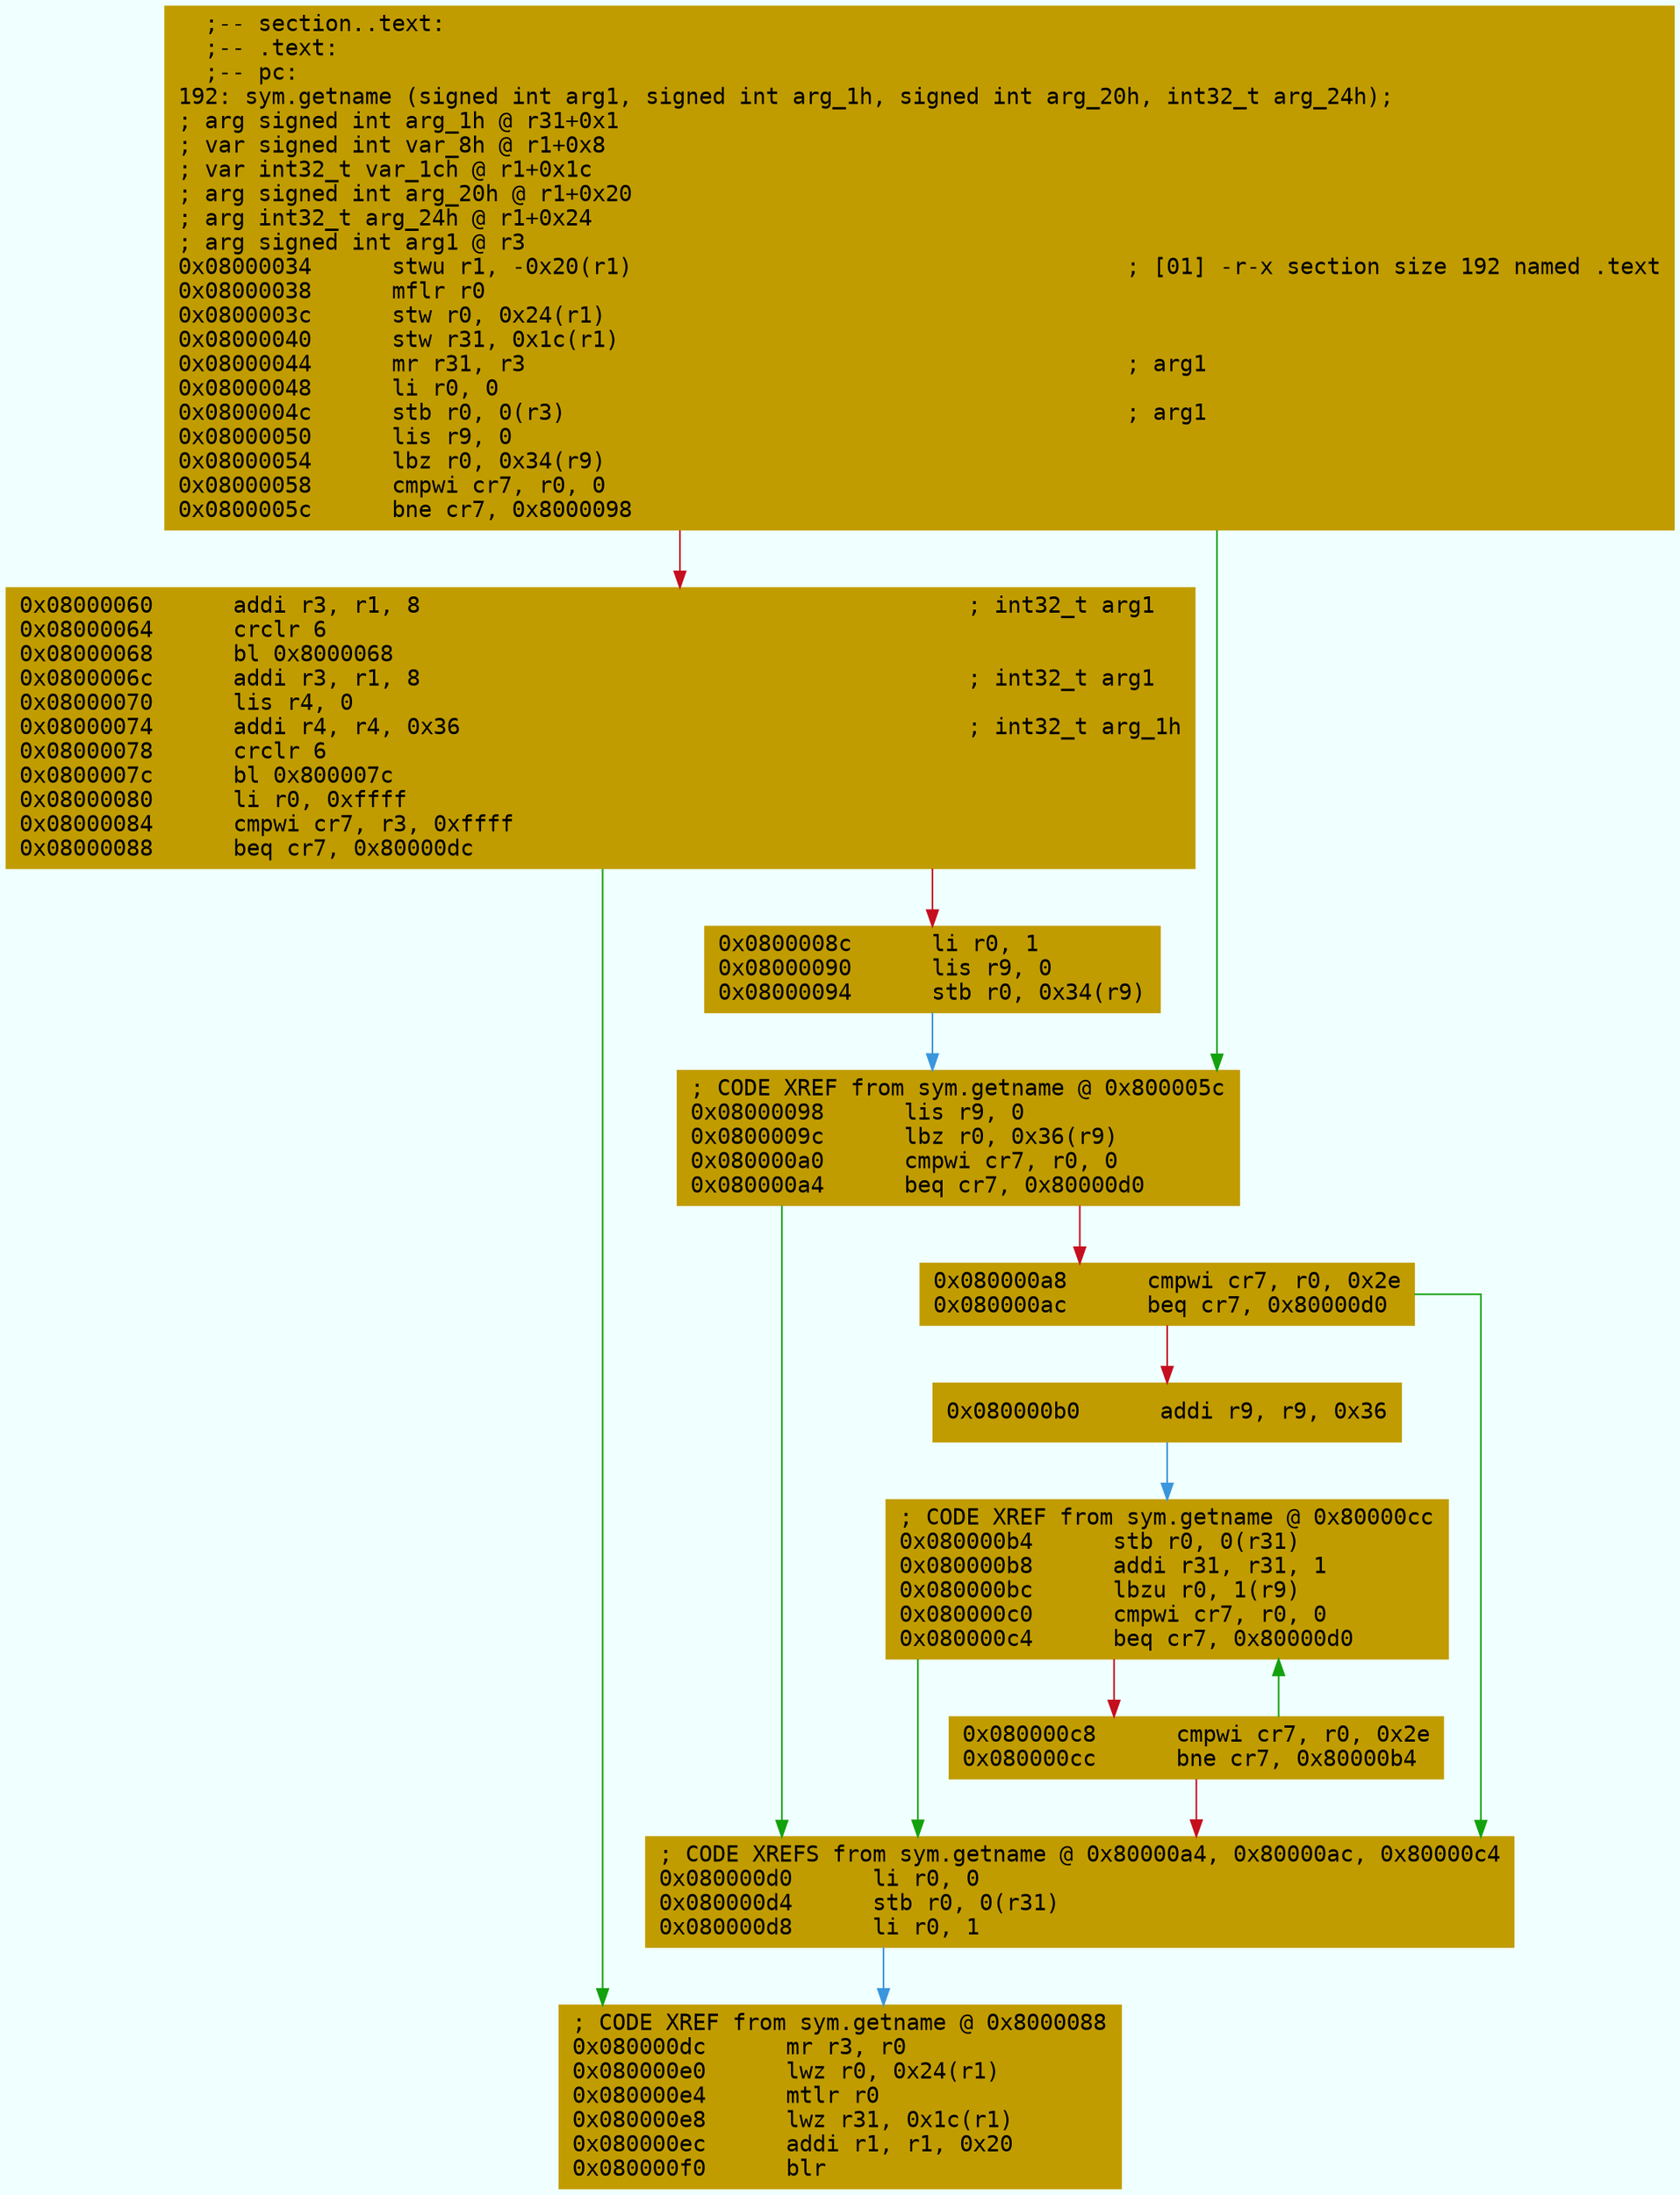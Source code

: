 digraph code {
	graph [bgcolor=azure fontsize=8 fontname="Courier" splines="ortho"];
	node [fillcolor=gray style=filled shape=box];
	edge [arrowhead="normal"];
	"0x08000034" [URL="sym.getname/0x08000034", fillcolor="#c19c00",color="#c19c00", fontname="Courier",label="  ;-- section..text:\l  ;-- .text:\l  ;-- pc:\l192: sym.getname (signed int arg1, signed int arg_1h, signed int arg_20h, int32_t arg_24h);\l; arg signed int arg_1h @ r31+0x1\l; var signed int var_8h @ r1+0x8\l; var int32_t var_1ch @ r1+0x1c\l; arg signed int arg_20h @ r1+0x20\l; arg int32_t arg_24h @ r1+0x24\l; arg signed int arg1 @ r3\l0x08000034      stwu r1, -0x20(r1)                                     ; [01] -r-x section size 192 named .text\l0x08000038      mflr r0\l0x0800003c      stw r0, 0x24(r1)\l0x08000040      stw r31, 0x1c(r1)\l0x08000044      mr r31, r3                                             ; arg1\l0x08000048      li r0, 0\l0x0800004c      stb r0, 0(r3)                                          ; arg1\l0x08000050      lis r9, 0\l0x08000054      lbz r0, 0x34(r9)\l0x08000058      cmpwi cr7, r0, 0\l0x0800005c      bne cr7, 0x8000098\l"]
	"0x08000060" [URL="sym.getname/0x08000060", fillcolor="#c19c00",color="#c19c00", fontname="Courier",label="0x08000060      addi r3, r1, 8                                         ; int32_t arg1\l0x08000064      crclr 6\l0x08000068      bl 0x8000068\l0x0800006c      addi r3, r1, 8                                         ; int32_t arg1\l0x08000070      lis r4, 0\l0x08000074      addi r4, r4, 0x36                                      ; int32_t arg_1h\l0x08000078      crclr 6\l0x0800007c      bl 0x800007c\l0x08000080      li r0, 0xffff\l0x08000084      cmpwi cr7, r3, 0xffff\l0x08000088      beq cr7, 0x80000dc\l"]
	"0x0800008c" [URL="sym.getname/0x0800008c", fillcolor="#c19c00",color="#c19c00", fontname="Courier",label="0x0800008c      li r0, 1\l0x08000090      lis r9, 0\l0x08000094      stb r0, 0x34(r9)\l"]
	"0x08000098" [URL="sym.getname/0x08000098", fillcolor="#c19c00",color="#c19c00", fontname="Courier",label="; CODE XREF from sym.getname @ 0x800005c\l0x08000098      lis r9, 0\l0x0800009c      lbz r0, 0x36(r9)\l0x080000a0      cmpwi cr7, r0, 0\l0x080000a4      beq cr7, 0x80000d0\l"]
	"0x080000a8" [URL="sym.getname/0x080000a8", fillcolor="#c19c00",color="#c19c00", fontname="Courier",label="0x080000a8      cmpwi cr7, r0, 0x2e\l0x080000ac      beq cr7, 0x80000d0\l"]
	"0x080000b0" [URL="sym.getname/0x080000b0", fillcolor="#c19c00",color="#c19c00", fontname="Courier",label="0x080000b0      addi r9, r9, 0x36\l"]
	"0x080000b4" [URL="sym.getname/0x080000b4", fillcolor="#c19c00",color="#c19c00", fontname="Courier",label="; CODE XREF from sym.getname @ 0x80000cc\l0x080000b4      stb r0, 0(r31)\l0x080000b8      addi r31, r31, 1\l0x080000bc      lbzu r0, 1(r9)\l0x080000c0      cmpwi cr7, r0, 0\l0x080000c4      beq cr7, 0x80000d0\l"]
	"0x080000c8" [URL="sym.getname/0x080000c8", fillcolor="#c19c00",color="#c19c00", fontname="Courier",label="0x080000c8      cmpwi cr7, r0, 0x2e\l0x080000cc      bne cr7, 0x80000b4\l"]
	"0x080000d0" [URL="sym.getname/0x080000d0", fillcolor="#c19c00",color="#c19c00", fontname="Courier",label="; CODE XREFS from sym.getname @ 0x80000a4, 0x80000ac, 0x80000c4\l0x080000d0      li r0, 0\l0x080000d4      stb r0, 0(r31)\l0x080000d8      li r0, 1\l"]
	"0x080000dc" [URL="sym.getname/0x080000dc", fillcolor="#c19c00",color="#c19c00", fontname="Courier",label="; CODE XREF from sym.getname @ 0x8000088\l0x080000dc      mr r3, r0\l0x080000e0      lwz r0, 0x24(r1)\l0x080000e4      mtlr r0\l0x080000e8      lwz r31, 0x1c(r1)\l0x080000ec      addi r1, r1, 0x20\l0x080000f0      blr\l"]
        "0x08000034" -> "0x08000098" [color="#13a10e"];
        "0x08000034" -> "0x08000060" [color="#c50f1f"];
        "0x08000060" -> "0x080000dc" [color="#13a10e"];
        "0x08000060" -> "0x0800008c" [color="#c50f1f"];
        "0x0800008c" -> "0x08000098" [color="#3a96dd"];
        "0x08000098" -> "0x080000d0" [color="#13a10e"];
        "0x08000098" -> "0x080000a8" [color="#c50f1f"];
        "0x080000a8" -> "0x080000d0" [color="#13a10e"];
        "0x080000a8" -> "0x080000b0" [color="#c50f1f"];
        "0x080000b0" -> "0x080000b4" [color="#3a96dd"];
        "0x080000b4" -> "0x080000d0" [color="#13a10e"];
        "0x080000b4" -> "0x080000c8" [color="#c50f1f"];
        "0x080000c8" -> "0x080000b4" [color="#13a10e"];
        "0x080000c8" -> "0x080000d0" [color="#c50f1f"];
        "0x080000d0" -> "0x080000dc" [color="#3a96dd"];
}
